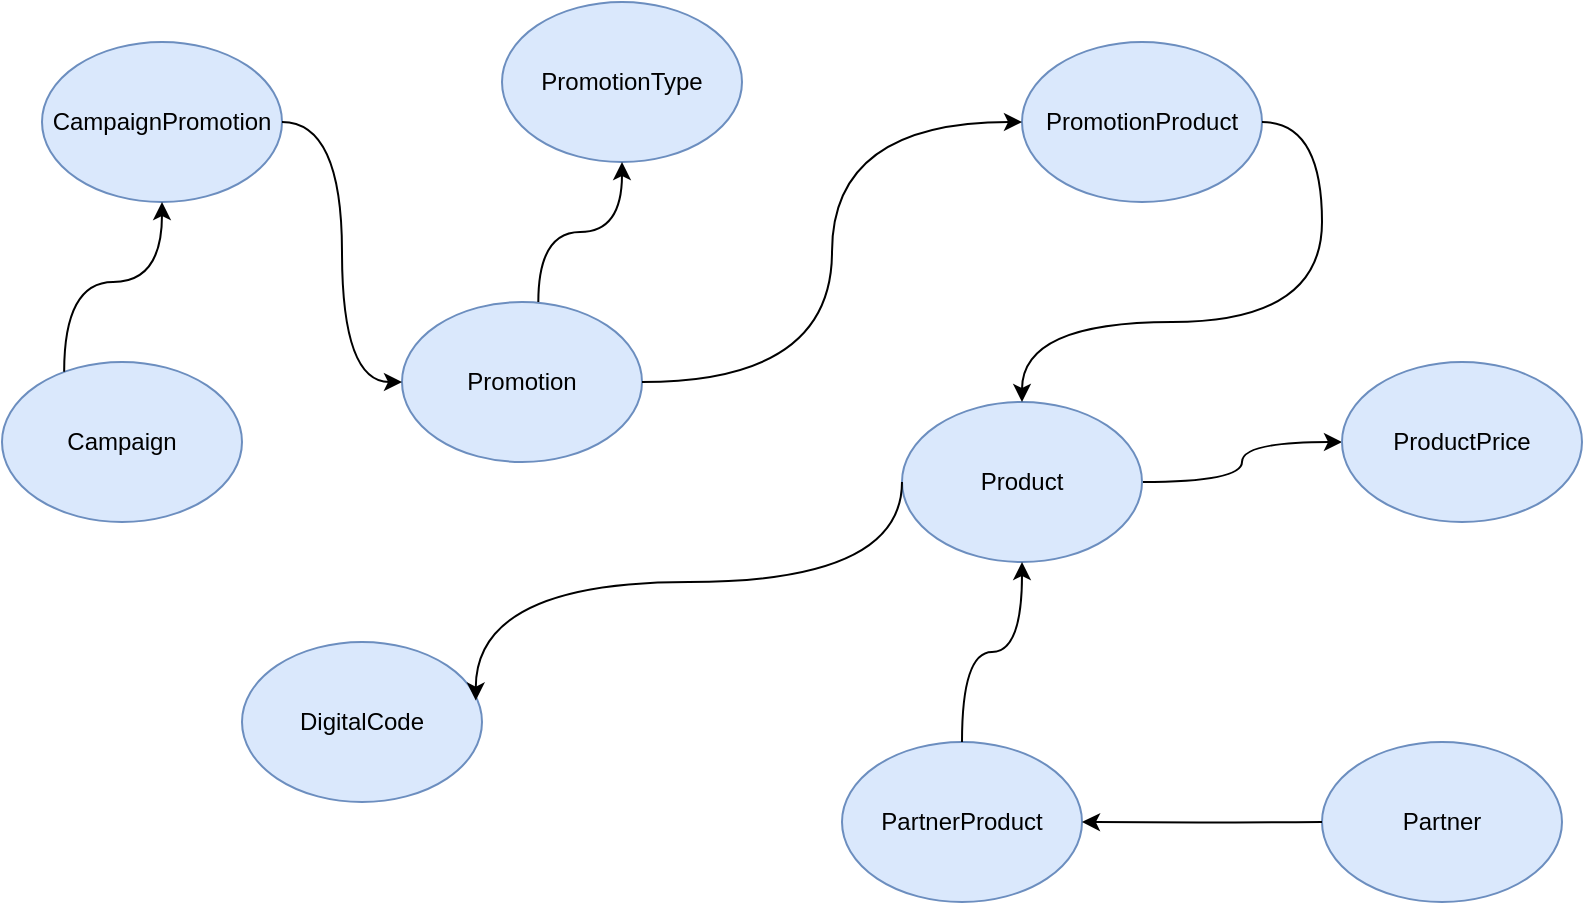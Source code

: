 <mxfile version="14.2.4" type="github">
  <diagram id="4iBsPGIhA1vHEZpy3Nmp" name="Page-1">
    <mxGraphModel dx="898" dy="505" grid="1" gridSize="10" guides="1" tooltips="1" connect="1" arrows="1" fold="1" page="1" pageScale="1" pageWidth="827" pageHeight="1169" math="0" shadow="0">
      <root>
        <mxCell id="0" />
        <mxCell id="1" parent="0" />
        <mxCell id="jrCM3pTH60Jt_OxmkHT9-9" value="" style="edgeStyle=orthogonalEdgeStyle;rounded=0;orthogonalLoop=1;jettySize=auto;html=1;curved=1;" edge="1" parent="1" source="jn9955V5uWP0P8kIeCZy-2" target="jrCM3pTH60Jt_OxmkHT9-8">
          <mxGeometry relative="1" as="geometry" />
        </mxCell>
        <mxCell id="jn9955V5uWP0P8kIeCZy-2" value="" style="ellipse;whiteSpace=wrap;html=1;fillColor=#dae8fc;strokeColor=#6c8ebf;" parent="1" vertex="1">
          <mxGeometry x="470" y="210" width="120" height="80" as="geometry" />
        </mxCell>
        <mxCell id="jn9955V5uWP0P8kIeCZy-3" value="Product" style="text;html=1;strokeColor=none;fillColor=none;align=center;verticalAlign=middle;whiteSpace=wrap;rounded=0;" parent="1" vertex="1">
          <mxGeometry x="550" y="50" width="40" height="20" as="geometry" />
        </mxCell>
        <mxCell id="jn9955V5uWP0P8kIeCZy-5" value="" style="ellipse;whiteSpace=wrap;html=1;fillColor=#dae8fc;strokeColor=#6c8ebf;" parent="1" vertex="1">
          <mxGeometry x="440" y="380" width="120" height="80" as="geometry" />
        </mxCell>
        <mxCell id="jn9955V5uWP0P8kIeCZy-6" value="" style="ellipse;whiteSpace=wrap;html=1;fillColor=#dae8fc;strokeColor=#6c8ebf;" parent="1" vertex="1">
          <mxGeometry x="220" y="160" width="120" height="80" as="geometry" />
        </mxCell>
        <mxCell id="jn9955V5uWP0P8kIeCZy-7" value="" style="ellipse;whiteSpace=wrap;html=1;fillColor=#dae8fc;strokeColor=#6c8ebf;" parent="1" vertex="1">
          <mxGeometry x="270" y="10" width="120" height="80" as="geometry" />
        </mxCell>
        <mxCell id="jn9955V5uWP0P8kIeCZy-11" value="" style="ellipse;whiteSpace=wrap;html=1;fillColor=#dae8fc;strokeColor=#6c8ebf;" parent="1" vertex="1">
          <mxGeometry x="40" y="30" width="120" height="80" as="geometry" />
        </mxCell>
        <mxCell id="jn9955V5uWP0P8kIeCZy-12" value="" style="ellipse;whiteSpace=wrap;html=1;fillColor=#dae8fc;strokeColor=#6c8ebf;" parent="1" vertex="1">
          <mxGeometry x="140" y="330" width="120" height="80" as="geometry" />
        </mxCell>
        <mxCell id="jn9955V5uWP0P8kIeCZy-13" value="" style="ellipse;whiteSpace=wrap;html=1;fillColor=#dae8fc;strokeColor=#6c8ebf;" parent="1" vertex="1">
          <mxGeometry x="680" y="380" width="120" height="80" as="geometry" />
        </mxCell>
        <mxCell id="jn9955V5uWP0P8kIeCZy-14" value="" style="ellipse;whiteSpace=wrap;html=1;fillColor=#dae8fc;strokeColor=#6c8ebf;" parent="1" vertex="1">
          <mxGeometry x="20" y="190" width="120" height="80" as="geometry" />
        </mxCell>
        <mxCell id="jn9955V5uWP0P8kIeCZy-15" value="" style="ellipse;whiteSpace=wrap;html=1;fillColor=#dae8fc;strokeColor=#6c8ebf;" parent="1" vertex="1">
          <mxGeometry x="530" y="30" width="120" height="80" as="geometry" />
        </mxCell>
        <mxCell id="jn9955V5uWP0P8kIeCZy-20" value="Campaign" style="text;html=1;strokeColor=none;fillColor=none;align=center;verticalAlign=middle;whiteSpace=wrap;rounded=0;" parent="1" vertex="1">
          <mxGeometry x="60" y="220" width="40" height="20" as="geometry" />
        </mxCell>
        <mxCell id="jn9955V5uWP0P8kIeCZy-21" value="CampaignPromotion" style="text;html=1;strokeColor=none;fillColor=none;align=center;verticalAlign=middle;whiteSpace=wrap;rounded=0;" parent="1" vertex="1">
          <mxGeometry x="80" y="60" width="40" height="20" as="geometry" />
        </mxCell>
        <mxCell id="jn9955V5uWP0P8kIeCZy-22" value="PartnerProduct" style="text;html=1;strokeColor=none;fillColor=none;align=center;verticalAlign=middle;whiteSpace=wrap;rounded=0;" parent="1" vertex="1">
          <mxGeometry x="480" y="410" width="40" height="20" as="geometry" />
        </mxCell>
        <mxCell id="jn9955V5uWP0P8kIeCZy-24" value="DigitalCode" style="text;html=1;strokeColor=none;fillColor=none;align=center;verticalAlign=middle;whiteSpace=wrap;rounded=0;" parent="1" vertex="1">
          <mxGeometry x="180" y="360" width="40" height="20" as="geometry" />
        </mxCell>
        <mxCell id="jn9955V5uWP0P8kIeCZy-26" value="Partner" style="text;html=1;strokeColor=none;fillColor=none;align=center;verticalAlign=middle;whiteSpace=wrap;rounded=0;" parent="1" vertex="1">
          <mxGeometry x="720" y="410" width="40" height="20" as="geometry" />
        </mxCell>
        <mxCell id="jn9955V5uWP0P8kIeCZy-27" value="Promotion" style="text;html=1;strokeColor=none;fillColor=none;align=center;verticalAlign=middle;whiteSpace=wrap;rounded=0;" parent="1" vertex="1">
          <mxGeometry x="260" y="190" width="40" height="20" as="geometry" />
        </mxCell>
        <mxCell id="jn9955V5uWP0P8kIeCZy-28" value="PromotionType" style="text;html=1;strokeColor=none;fillColor=none;align=center;verticalAlign=middle;whiteSpace=wrap;rounded=0;" parent="1" vertex="1">
          <mxGeometry x="310" y="40" width="40" height="20" as="geometry" />
        </mxCell>
        <mxCell id="jrCM3pTH60Jt_OxmkHT9-1" value="PromotionProduct" style="text;html=1;strokeColor=none;fillColor=none;align=center;verticalAlign=middle;whiteSpace=wrap;rounded=0;" vertex="1" parent="1">
          <mxGeometry x="570" y="60" width="40" height="20" as="geometry" />
        </mxCell>
        <mxCell id="jrCM3pTH60Jt_OxmkHT9-7" value="Product" style="text;html=1;strokeColor=none;fillColor=none;align=center;verticalAlign=middle;whiteSpace=wrap;rounded=0;" vertex="1" parent="1">
          <mxGeometry x="510" y="240" width="40" height="20" as="geometry" />
        </mxCell>
        <mxCell id="jrCM3pTH60Jt_OxmkHT9-8" value="" style="ellipse;whiteSpace=wrap;html=1;strokeColor=#6c8ebf;fillColor=#dae8fc;" vertex="1" parent="1">
          <mxGeometry x="690" y="190" width="120" height="80" as="geometry" />
        </mxCell>
        <mxCell id="jrCM3pTH60Jt_OxmkHT9-12" value="" style="edgeStyle=orthogonalEdgeStyle;rounded=0;orthogonalLoop=1;jettySize=auto;html=1;curved=1;entryX=0.5;entryY=0;entryDx=0;entryDy=0;exitX=1;exitY=0.5;exitDx=0;exitDy=0;" edge="1" parent="1" source="jn9955V5uWP0P8kIeCZy-15" target="jn9955V5uWP0P8kIeCZy-2">
          <mxGeometry relative="1" as="geometry">
            <mxPoint x="640" y="100" as="sourcePoint" />
            <mxPoint x="550" y="170" as="targetPoint" />
            <Array as="points">
              <mxPoint x="680" y="70" />
              <mxPoint x="680" y="170" />
            </Array>
          </mxGeometry>
        </mxCell>
        <mxCell id="jrCM3pTH60Jt_OxmkHT9-13" value="ProductPrice" style="text;html=1;strokeColor=none;fillColor=none;align=center;verticalAlign=middle;whiteSpace=wrap;rounded=0;" vertex="1" parent="1">
          <mxGeometry x="730" y="220" width="40" height="20" as="geometry" />
        </mxCell>
        <mxCell id="jrCM3pTH60Jt_OxmkHT9-16" value="" style="edgeStyle=orthogonalEdgeStyle;rounded=0;orthogonalLoop=1;jettySize=auto;html=1;curved=1;entryX=0;entryY=0.5;entryDx=0;entryDy=0;exitX=1;exitY=0.5;exitDx=0;exitDy=0;" edge="1" parent="1" source="jn9955V5uWP0P8kIeCZy-11" target="jn9955V5uWP0P8kIeCZy-6">
          <mxGeometry relative="1" as="geometry">
            <mxPoint x="150" y="80" as="sourcePoint" />
            <mxPoint x="250" y="60" as="targetPoint" />
          </mxGeometry>
        </mxCell>
        <mxCell id="jrCM3pTH60Jt_OxmkHT9-17" value="" style="edgeStyle=orthogonalEdgeStyle;rounded=0;orthogonalLoop=1;jettySize=auto;html=1;curved=1;entryX=0;entryY=0.5;entryDx=0;entryDy=0;exitX=1;exitY=0.5;exitDx=0;exitDy=0;" edge="1" parent="1" source="jn9955V5uWP0P8kIeCZy-6" target="jn9955V5uWP0P8kIeCZy-15">
          <mxGeometry relative="1" as="geometry">
            <mxPoint x="390" y="160" as="sourcePoint" />
            <mxPoint x="480" y="140" as="targetPoint" />
          </mxGeometry>
        </mxCell>
        <mxCell id="jrCM3pTH60Jt_OxmkHT9-18" value="" style="edgeStyle=orthogonalEdgeStyle;rounded=0;orthogonalLoop=1;jettySize=auto;html=1;curved=1;entryX=0.974;entryY=0.366;entryDx=0;entryDy=0;entryPerimeter=0;" edge="1" parent="1" target="jn9955V5uWP0P8kIeCZy-12">
          <mxGeometry relative="1" as="geometry">
            <mxPoint x="470" y="250" as="sourcePoint" />
            <mxPoint x="570" y="230" as="targetPoint" />
            <Array as="points">
              <mxPoint x="470" y="300" />
              <mxPoint x="257" y="300" />
            </Array>
          </mxGeometry>
        </mxCell>
        <mxCell id="jrCM3pTH60Jt_OxmkHT9-19" value="" style="edgeStyle=orthogonalEdgeStyle;rounded=0;orthogonalLoop=1;jettySize=auto;html=1;curved=1;entryX=0.5;entryY=1;entryDx=0;entryDy=0;exitX=0.568;exitY=0;exitDx=0;exitDy=0;exitPerimeter=0;" edge="1" parent="1" source="jn9955V5uWP0P8kIeCZy-6" target="jn9955V5uWP0P8kIeCZy-7">
          <mxGeometry relative="1" as="geometry">
            <mxPoint x="280" y="170" as="sourcePoint" />
            <mxPoint x="380" y="150" as="targetPoint" />
          </mxGeometry>
        </mxCell>
        <mxCell id="jrCM3pTH60Jt_OxmkHT9-21" value="" style="edgeStyle=orthogonalEdgeStyle;rounded=0;orthogonalLoop=1;jettySize=auto;html=1;curved=1;entryX=1;entryY=0.5;entryDx=0;entryDy=0;" edge="1" parent="1" target="jn9955V5uWP0P8kIeCZy-5">
          <mxGeometry relative="1" as="geometry">
            <mxPoint x="680" y="420" as="sourcePoint" />
            <mxPoint x="780" y="400" as="targetPoint" />
          </mxGeometry>
        </mxCell>
        <mxCell id="jrCM3pTH60Jt_OxmkHT9-22" value="" style="edgeStyle=orthogonalEdgeStyle;rounded=0;orthogonalLoop=1;jettySize=auto;html=1;curved=1;entryX=0.5;entryY=1;entryDx=0;entryDy=0;exitX=0.259;exitY=0.061;exitDx=0;exitDy=0;exitPerimeter=0;" edge="1" parent="1" source="jn9955V5uWP0P8kIeCZy-14" target="jn9955V5uWP0P8kIeCZy-11">
          <mxGeometry relative="1" as="geometry">
            <mxPoint x="40" y="210" as="sourcePoint" />
            <mxPoint x="140" y="180" as="targetPoint" />
          </mxGeometry>
        </mxCell>
        <mxCell id="jrCM3pTH60Jt_OxmkHT9-10" value="" style="edgeStyle=orthogonalEdgeStyle;rounded=0;orthogonalLoop=1;jettySize=auto;html=1;curved=1;" edge="1" parent="1" source="jn9955V5uWP0P8kIeCZy-5" target="jn9955V5uWP0P8kIeCZy-2">
          <mxGeometry relative="1" as="geometry">
            <mxPoint x="730" y="250" as="sourcePoint" />
            <mxPoint x="640" y="320" as="targetPoint" />
          </mxGeometry>
        </mxCell>
      </root>
    </mxGraphModel>
  </diagram>
</mxfile>
